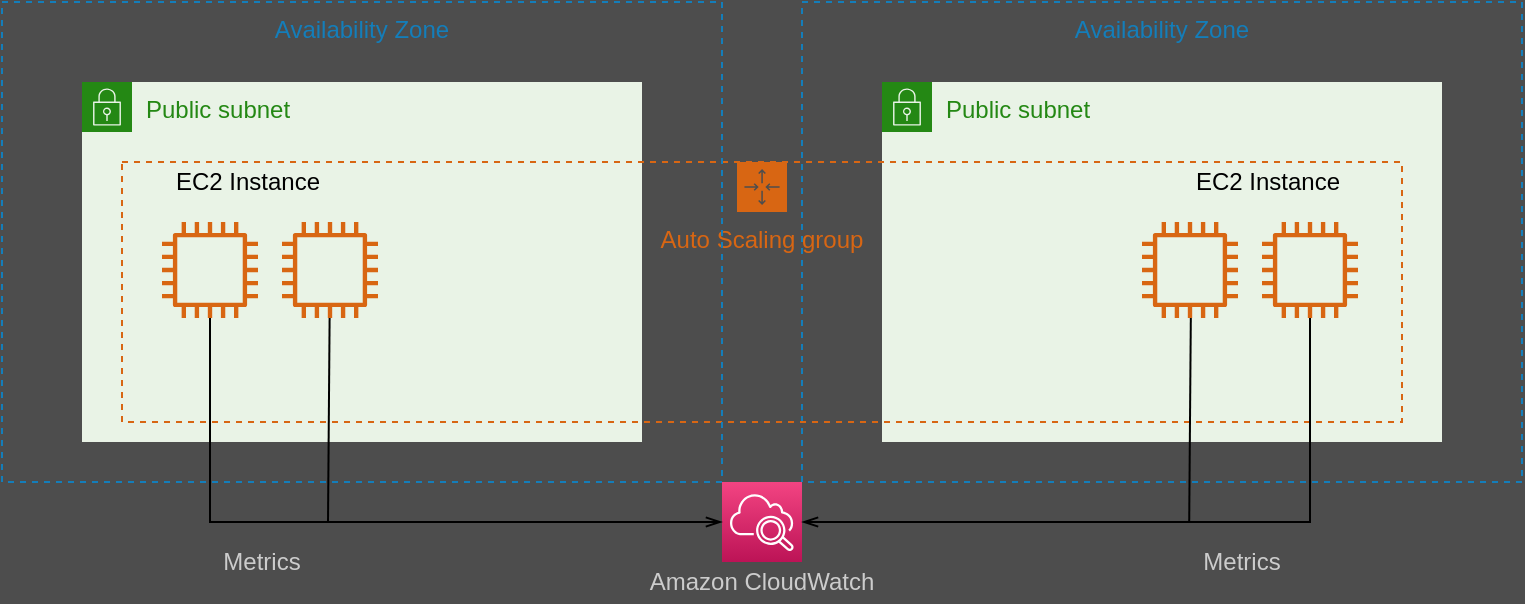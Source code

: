 <mxfile version="14.4.3" type="device"><diagram id="I074vWUJ5mWCqkoTdZyA" name="Page-1"><mxGraphModel dx="749" dy="1363" grid="1" gridSize="10" guides="1" tooltips="1" connect="1" arrows="1" fold="1" page="0" pageScale="1" pageWidth="850" pageHeight="1100" background="#4D4D4D" math="0" shadow="0"><root><mxCell id="0"/><mxCell id="1" parent="0"/><mxCell id="FZuWXhzzIxmfDXHOl9RQ-9" value="Public subnet" style="points=[[0,0],[0.25,0],[0.5,0],[0.75,0],[1,0],[1,0.25],[1,0.5],[1,0.75],[1,1],[0.75,1],[0.5,1],[0.25,1],[0,1],[0,0.75],[0,0.5],[0,0.25]];outlineConnect=0;gradientColor=none;html=1;whiteSpace=wrap;fontSize=12;fontStyle=0;shape=mxgraph.aws4.group;grIcon=mxgraph.aws4.group_security_group;grStroke=0;strokeColor=#248814;fillColor=#E9F3E6;verticalAlign=top;align=left;spacingLeft=30;fontColor=#248814;dashed=0;" vertex="1" parent="1"><mxGeometry x="520" y="-680" width="280" height="180" as="geometry"/></mxCell><mxCell id="FZuWXhzzIxmfDXHOl9RQ-2" value="Availability Zone" style="fillColor=none;strokeColor=#147EBA;dashed=1;verticalAlign=top;fontStyle=0;fontColor=#147EBA;" vertex="1" parent="1"><mxGeometry x="480" y="-720" width="360" height="240" as="geometry"/></mxCell><mxCell id="FZuWXhzzIxmfDXHOl9RQ-6" value="Public subnet" style="points=[[0,0],[0.25,0],[0.5,0],[0.75,0],[1,0],[1,0.25],[1,0.5],[1,0.75],[1,1],[0.75,1],[0.5,1],[0.25,1],[0,1],[0,0.75],[0,0.5],[0,0.25]];outlineConnect=0;gradientColor=none;html=1;whiteSpace=wrap;fontSize=12;fontStyle=0;shape=mxgraph.aws4.group;grIcon=mxgraph.aws4.group_security_group;grStroke=0;strokeColor=#248814;fillColor=#E9F3E6;verticalAlign=top;align=left;spacingLeft=30;fontColor=#248814;dashed=0;" vertex="1" parent="1"><mxGeometry x="120" y="-680" width="280" height="180" as="geometry"/></mxCell><mxCell id="FZuWXhzzIxmfDXHOl9RQ-8" value="Auto Scaling group" style="points=[[0,0],[0.25,0],[0.5,0],[0.75,0],[1,0],[1,0.25],[1,0.5],[1,0.75],[1,1],[0.75,1],[0.5,1],[0.25,1],[0,1],[0,0.75],[0,0.5],[0,0.25]];outlineConnect=0;gradientColor=none;html=1;whiteSpace=wrap;fontSize=12;fontStyle=0;shape=mxgraph.aws4.groupCenter;grIcon=mxgraph.aws4.group_auto_scaling_group;grStroke=1;strokeColor=#D86613;fillColor=none;verticalAlign=top;align=center;fontColor=#D86613;dashed=1;spacingTop=25;" vertex="1" parent="1"><mxGeometry x="140" y="-640" width="640" height="130" as="geometry"/></mxCell><mxCell id="FZuWXhzzIxmfDXHOl9RQ-1" value="Availability Zone" style="fillColor=none;strokeColor=#147EBA;dashed=1;verticalAlign=top;fontStyle=0;fontColor=#147EBA;" vertex="1" parent="1"><mxGeometry x="80" y="-720" width="360" height="240" as="geometry"/></mxCell><mxCell id="FZuWXhzzIxmfDXHOl9RQ-7" value="" style="outlineConnect=0;fontColor=#232F3E;gradientColor=none;fillColor=#D86613;strokeColor=none;dashed=0;verticalLabelPosition=bottom;verticalAlign=top;align=center;html=1;fontSize=12;fontStyle=0;aspect=fixed;pointerEvents=1;shape=mxgraph.aws4.instance2;" vertex="1" parent="1"><mxGeometry x="160" y="-610" width="48" height="48" as="geometry"/></mxCell><mxCell id="FZuWXhzzIxmfDXHOl9RQ-10" value="" style="outlineConnect=0;fontColor=#232F3E;gradientColor=none;fillColor=#D86613;strokeColor=none;dashed=0;verticalLabelPosition=bottom;verticalAlign=top;align=center;html=1;fontSize=12;fontStyle=0;aspect=fixed;pointerEvents=1;shape=mxgraph.aws4.instance2;" vertex="1" parent="1"><mxGeometry x="220" y="-610" width="48" height="48" as="geometry"/></mxCell><mxCell id="FZuWXhzzIxmfDXHOl9RQ-11" value="EC2 Instance" style="text;html=1;strokeColor=none;fillColor=none;align=center;verticalAlign=middle;whiteSpace=wrap;rounded=0;" vertex="1" parent="1"><mxGeometry x="160" y="-640" width="86" height="20" as="geometry"/></mxCell><mxCell id="FZuWXhzzIxmfDXHOl9RQ-13" value="EC2 Instance" style="text;html=1;strokeColor=none;fillColor=none;align=center;verticalAlign=middle;whiteSpace=wrap;rounded=0;" vertex="1" parent="1"><mxGeometry x="670" y="-640" width="86" height="20" as="geometry"/></mxCell><mxCell id="FZuWXhzzIxmfDXHOl9RQ-14" value="" style="outlineConnect=0;fontColor=#232F3E;gradientColor=none;fillColor=#D86613;strokeColor=none;dashed=0;verticalLabelPosition=bottom;verticalAlign=top;align=center;html=1;fontSize=12;fontStyle=0;aspect=fixed;pointerEvents=1;shape=mxgraph.aws4.instance2;" vertex="1" parent="1"><mxGeometry x="650" y="-610" width="48" height="48" as="geometry"/></mxCell><mxCell id="FZuWXhzzIxmfDXHOl9RQ-15" value="" style="outlineConnect=0;fontColor=#232F3E;gradientColor=none;fillColor=#D86613;strokeColor=none;dashed=0;verticalLabelPosition=bottom;verticalAlign=top;align=center;html=1;fontSize=12;fontStyle=0;aspect=fixed;pointerEvents=1;shape=mxgraph.aws4.instance2;" vertex="1" parent="1"><mxGeometry x="710" y="-610" width="48" height="48" as="geometry"/></mxCell><mxCell id="FZuWXhzzIxmfDXHOl9RQ-16" value="" style="points=[[0,0,0],[0.25,0,0],[0.5,0,0],[0.75,0,0],[1,0,0],[0,1,0],[0.25,1,0],[0.5,1,0],[0.75,1,0],[1,1,0],[0,0.25,0],[0,0.5,0],[0,0.75,0],[1,0.25,0],[1,0.5,0],[1,0.75,0]];points=[[0,0,0],[0.25,0,0],[0.5,0,0],[0.75,0,0],[1,0,0],[0,1,0],[0.25,1,0],[0.5,1,0],[0.75,1,0],[1,1,0],[0,0.25,0],[0,0.5,0],[0,0.75,0],[1,0.25,0],[1,0.5,0],[1,0.75,0]];outlineConnect=0;fontColor=#232F3E;gradientColor=#F34482;gradientDirection=north;fillColor=#BC1356;strokeColor=#ffffff;dashed=0;verticalLabelPosition=bottom;verticalAlign=top;align=center;html=1;fontSize=12;fontStyle=0;aspect=fixed;shape=mxgraph.aws4.resourceIcon;resIcon=mxgraph.aws4.cloudwatch_2;" vertex="1" parent="1"><mxGeometry x="440" y="-480" width="40" height="40" as="geometry"/></mxCell><mxCell id="FZuWXhzzIxmfDXHOl9RQ-17" value="" style="edgeStyle=orthogonalEdgeStyle;html=1;endArrow=openThin;elbow=vertical;startArrow=none;endFill=0;rounded=0;fontColor=#000000;entryX=0;entryY=0.5;entryDx=0;entryDy=0;entryPerimeter=0;" edge="1" parent="1" source="FZuWXhzzIxmfDXHOl9RQ-7" target="FZuWXhzzIxmfDXHOl9RQ-16"><mxGeometry width="100" relative="1" as="geometry"><mxPoint x="370" y="-650" as="sourcePoint"/><mxPoint x="470" y="-650" as="targetPoint"/><Array as="points"><mxPoint x="184" y="-460"/></Array></mxGeometry></mxCell><mxCell id="FZuWXhzzIxmfDXHOl9RQ-18" value="" style="edgeStyle=orthogonalEdgeStyle;html=1;endArrow=openThin;elbow=vertical;startArrow=none;endFill=0;rounded=0;fontColor=#000000;entryX=1;entryY=0.5;entryDx=0;entryDy=0;entryPerimeter=0;" edge="1" parent="1" source="FZuWXhzzIxmfDXHOl9RQ-15" target="FZuWXhzzIxmfDXHOl9RQ-16"><mxGeometry width="100" relative="1" as="geometry"><mxPoint x="194.034" y="-552.0" as="sourcePoint"/><mxPoint x="450" y="-450" as="targetPoint"/><Array as="points"><mxPoint x="734" y="-460"/></Array></mxGeometry></mxCell><mxCell id="FZuWXhzzIxmfDXHOl9RQ-20" value="" style="endArrow=none;html=1;fontColor=#000000;" edge="1" parent="1" target="FZuWXhzzIxmfDXHOl9RQ-10"><mxGeometry width="50" height="50" relative="1" as="geometry"><mxPoint x="243" y="-460" as="sourcePoint"/><mxPoint x="450" y="-610" as="targetPoint"/></mxGeometry></mxCell><mxCell id="FZuWXhzzIxmfDXHOl9RQ-21" value="" style="endArrow=none;html=1;fontColor=#000000;" edge="1" parent="1"><mxGeometry width="50" height="50" relative="1" as="geometry"><mxPoint x="673.6" y="-460" as="sourcePoint"/><mxPoint x="674.41" y="-562.0" as="targetPoint"/></mxGeometry></mxCell><mxCell id="FZuWXhzzIxmfDXHOl9RQ-22" value="Amazon CloudWatch" style="text;html=1;strokeColor=none;fillColor=none;align=center;verticalAlign=middle;whiteSpace=wrap;rounded=0;fontColor=#CCCCCC;" vertex="1" parent="1"><mxGeometry x="400" y="-440" width="120" height="20" as="geometry"/></mxCell><mxCell id="FZuWXhzzIxmfDXHOl9RQ-23" value="Metrics" style="text;html=1;strokeColor=none;fillColor=none;align=center;verticalAlign=middle;whiteSpace=wrap;rounded=0;fontColor=#CCCCCC;" vertex="1" parent="1"><mxGeometry x="190" y="-450" width="40" height="20" as="geometry"/></mxCell><mxCell id="FZuWXhzzIxmfDXHOl9RQ-24" value="Metrics" style="text;html=1;strokeColor=none;fillColor=none;align=center;verticalAlign=middle;whiteSpace=wrap;rounded=0;fontColor=#CCCCCC;" vertex="1" parent="1"><mxGeometry x="680" y="-460" width="40" height="40" as="geometry"/></mxCell></root></mxGraphModel></diagram></mxfile>